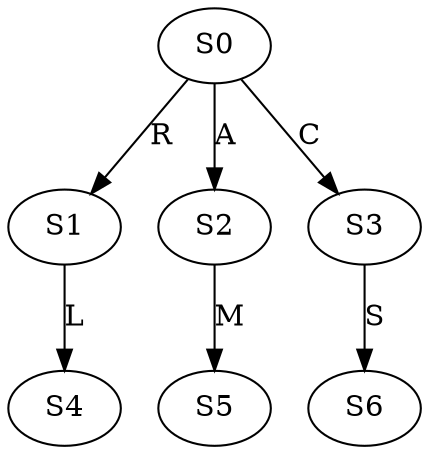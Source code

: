 strict digraph  {
	S0 -> S1 [ label = R ];
	S0 -> S2 [ label = A ];
	S0 -> S3 [ label = C ];
	S1 -> S4 [ label = L ];
	S2 -> S5 [ label = M ];
	S3 -> S6 [ label = S ];
}
